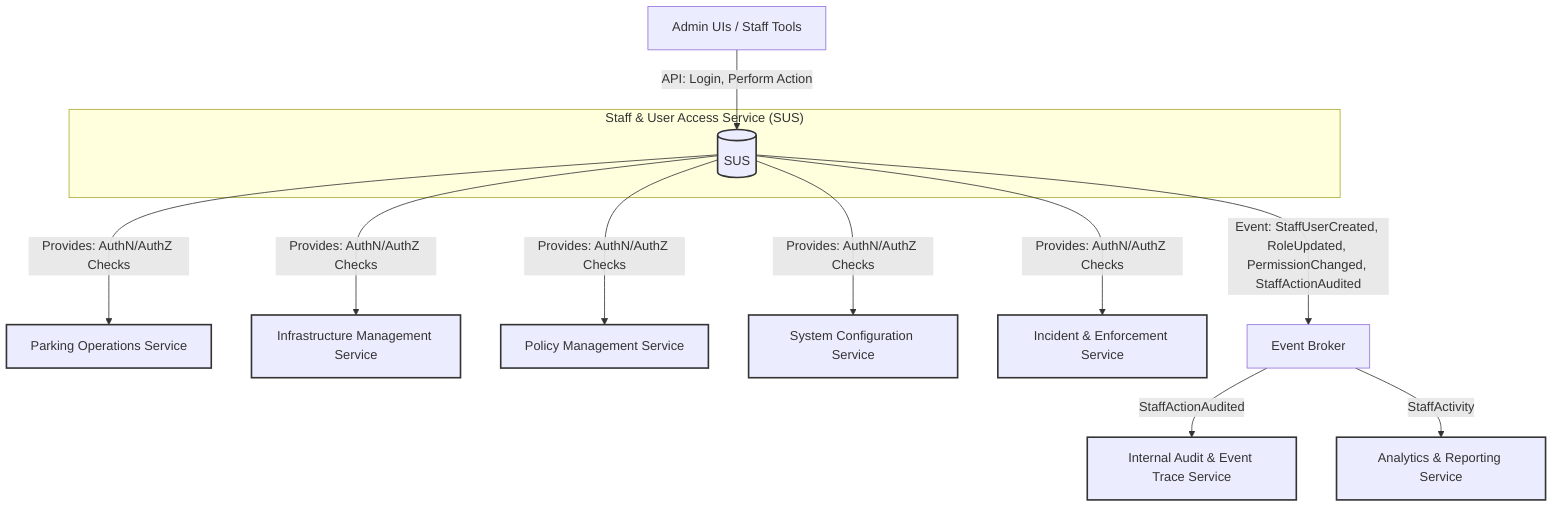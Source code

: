 graph TD
    subgraph "Staff & User Access Service (SUS)"
        SUS[(SUS)]
    end

    %% Services Called & Events Published by SUS
    SUS -->|Provides: AuthN/AuthZ Checks| POS[Parking Operations Service]
    SUS -->|Provides: AuthN/AuthZ Checks| IMS[Infrastructure Management Service]
    SUS -->|Provides: AuthN/AuthZ Checks| PMS[Policy Management Service]
    SUS -->|Provides: AuthN/AuthZ Checks| SCS[System Configuration Service]
    SUS -->|Provides: AuthN/AuthZ Checks| IES[Incident & Enforcement Service]
    SUS -->|Event: StaffUserCreated, RoleUpdated, PermissionChanged, StaffActionAudited| EventBroker[Event Broker]

    %% General Event Publishing by SUS
    EventBroker -->|StaffActionAudited| IAETS[Internal Audit & Event Trace Service]
    EventBroker -->|StaffActivity| ARS[Analytics & Reporting Service]

    %% External Interactions
    AdminUI[Admin UIs / Staff Tools] -->|API: Login, Perform Action| SUS

    classDef service fill:#lightyellow,stroke:#333,stroke-width:2px;
    class SUS,POS,IMS,PMS,SCS,IES,IAETS,ARS service;
    class EventBroker fill:#lightblue,stroke:#333,stroke-width:2px;
    class AdminUI fill:#lightgreen,stroke:#333,stroke-width:2px;